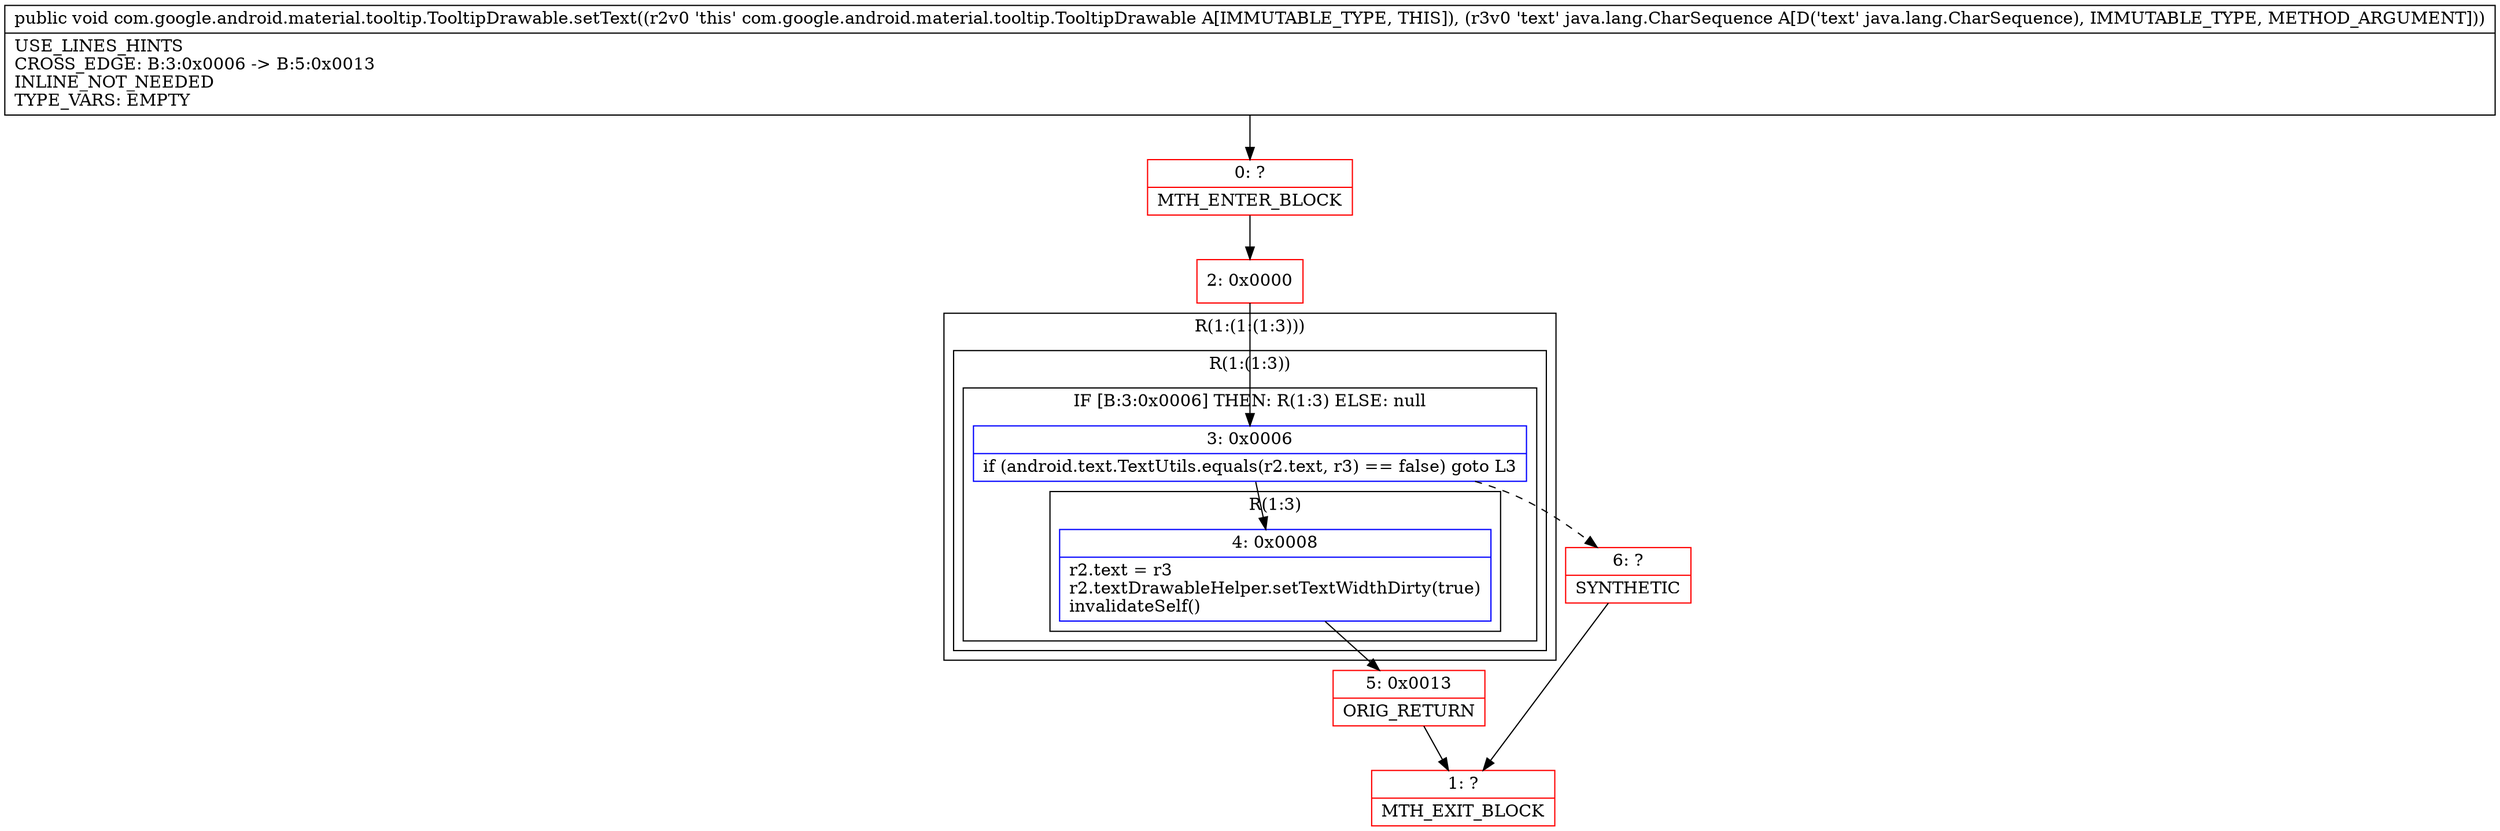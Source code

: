 digraph "CFG forcom.google.android.material.tooltip.TooltipDrawable.setText(Ljava\/lang\/CharSequence;)V" {
subgraph cluster_Region_231095989 {
label = "R(1:(1:(1:3)))";
node [shape=record,color=blue];
subgraph cluster_Region_1495859150 {
label = "R(1:(1:3))";
node [shape=record,color=blue];
subgraph cluster_IfRegion_1216451650 {
label = "IF [B:3:0x0006] THEN: R(1:3) ELSE: null";
node [shape=record,color=blue];
Node_3 [shape=record,label="{3\:\ 0x0006|if (android.text.TextUtils.equals(r2.text, r3) == false) goto L3\l}"];
subgraph cluster_Region_617682545 {
label = "R(1:3)";
node [shape=record,color=blue];
Node_4 [shape=record,label="{4\:\ 0x0008|r2.text = r3\lr2.textDrawableHelper.setTextWidthDirty(true)\linvalidateSelf()\l}"];
}
}
}
}
Node_0 [shape=record,color=red,label="{0\:\ ?|MTH_ENTER_BLOCK\l}"];
Node_2 [shape=record,color=red,label="{2\:\ 0x0000}"];
Node_5 [shape=record,color=red,label="{5\:\ 0x0013|ORIG_RETURN\l}"];
Node_1 [shape=record,color=red,label="{1\:\ ?|MTH_EXIT_BLOCK\l}"];
Node_6 [shape=record,color=red,label="{6\:\ ?|SYNTHETIC\l}"];
MethodNode[shape=record,label="{public void com.google.android.material.tooltip.TooltipDrawable.setText((r2v0 'this' com.google.android.material.tooltip.TooltipDrawable A[IMMUTABLE_TYPE, THIS]), (r3v0 'text' java.lang.CharSequence A[D('text' java.lang.CharSequence), IMMUTABLE_TYPE, METHOD_ARGUMENT]))  | USE_LINES_HINTS\lCROSS_EDGE: B:3:0x0006 \-\> B:5:0x0013\lINLINE_NOT_NEEDED\lTYPE_VARS: EMPTY\l}"];
MethodNode -> Node_0;Node_3 -> Node_4;
Node_3 -> Node_6[style=dashed];
Node_4 -> Node_5;
Node_0 -> Node_2;
Node_2 -> Node_3;
Node_5 -> Node_1;
Node_6 -> Node_1;
}

